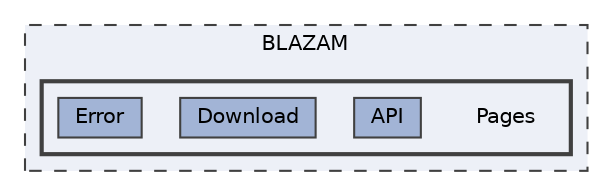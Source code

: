 digraph "BLAZAM/Pages"
{
 // LATEX_PDF_SIZE
  bgcolor="transparent";
  edge [fontname=Helvetica,fontsize=10,labelfontname=Helvetica,labelfontsize=10];
  node [fontname=Helvetica,fontsize=10,shape=box,height=0.2,width=0.4];
  compound=true
  subgraph clusterdir_e80ad51db410b82a01c0126aa548bb25 {
    graph [ bgcolor="#edf0f7", pencolor="grey25", label="BLAZAM", fontname=Helvetica,fontsize=10 style="filled,dashed", URL="dir_e80ad51db410b82a01c0126aa548bb25.html",tooltip=""]
  subgraph clusterdir_f1aa3b12863c6a9f02ff15814d096024 {
    graph [ bgcolor="#edf0f7", pencolor="grey25", label="", fontname=Helvetica,fontsize=10 style="filled,bold", URL="dir_f1aa3b12863c6a9f02ff15814d096024.html",tooltip=""]
    dir_f1aa3b12863c6a9f02ff15814d096024 [shape=plaintext, label="Pages"];
  dir_82e9259d0b8aa12a7831eb6c09d85ae7 [label="API", fillcolor="#a2b4d6", color="grey25", style="filled", URL="dir_82e9259d0b8aa12a7831eb6c09d85ae7.html",tooltip=""];
  dir_62df336343376f539ea911039872fe3e [label="Download", fillcolor="#a2b4d6", color="grey25", style="filled", URL="dir_62df336343376f539ea911039872fe3e.html",tooltip=""];
  dir_5ea0b155eb461661338e84cfb00b4e09 [label="Error", fillcolor="#a2b4d6", color="grey25", style="filled", URL="dir_5ea0b155eb461661338e84cfb00b4e09.html",tooltip=""];
  }
  }
}

